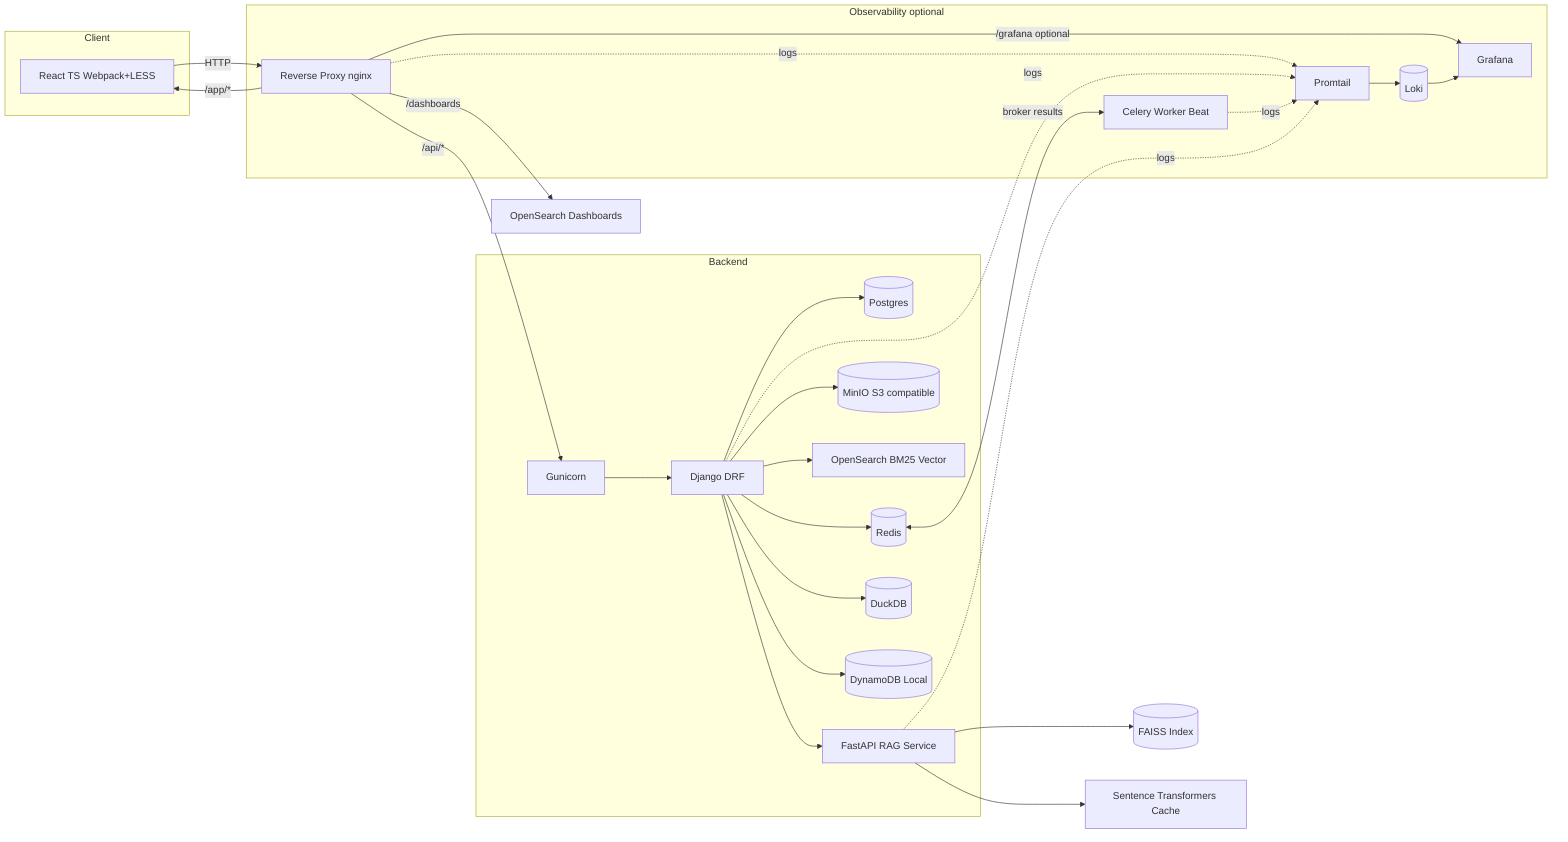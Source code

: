 flowchart LR
  subgraph client[Client]
    FE[React TS Webpack+LESS]
  end

  FE -->|HTTP| NGINX[Reverse Proxy nginx]
  NGINX -->|/api/*| GUNI[Gunicorn]
  NGINX -->|/app/*| FE
  NGINX -->|/dashboards| OSD[OpenSearch Dashboards]
  NGINX -->|/grafana optional| GRAF[Grafana]

  subgraph backend[Backend]
    GUNI --> DRF[Django DRF]
    DRF --> PG[(Postgres)]
    DRF --> REDIS[(Redis)]
    DRF --> MINIO[(MinIO S3 compatible)]
    DRF --> OS[OpenSearch BM25 Vector]
    DRF --> RAG[FastAPI RAG Service]
    DRF --> DUCK[(DuckDB)]
    DRF --> DDB[(DynamoDB Local)]
  end

  REDIS <-->|broker results| CELERY[Celery Worker Beat]
  RAG --> FAISS[(FAISS Index)]
  RAG --> HF[Sentence Transformers Cache]

  subgraph observability[Observability optional]
    LOGP[Promtail] --> LOKI[(Loki)]
    LOKI --> GRAF
    NGINX -.->|logs| LOGP
    DRF -.->|logs| LOGP
    CELERY -.->|logs| LOGP
    RAG -.->|logs| LOGP
  end